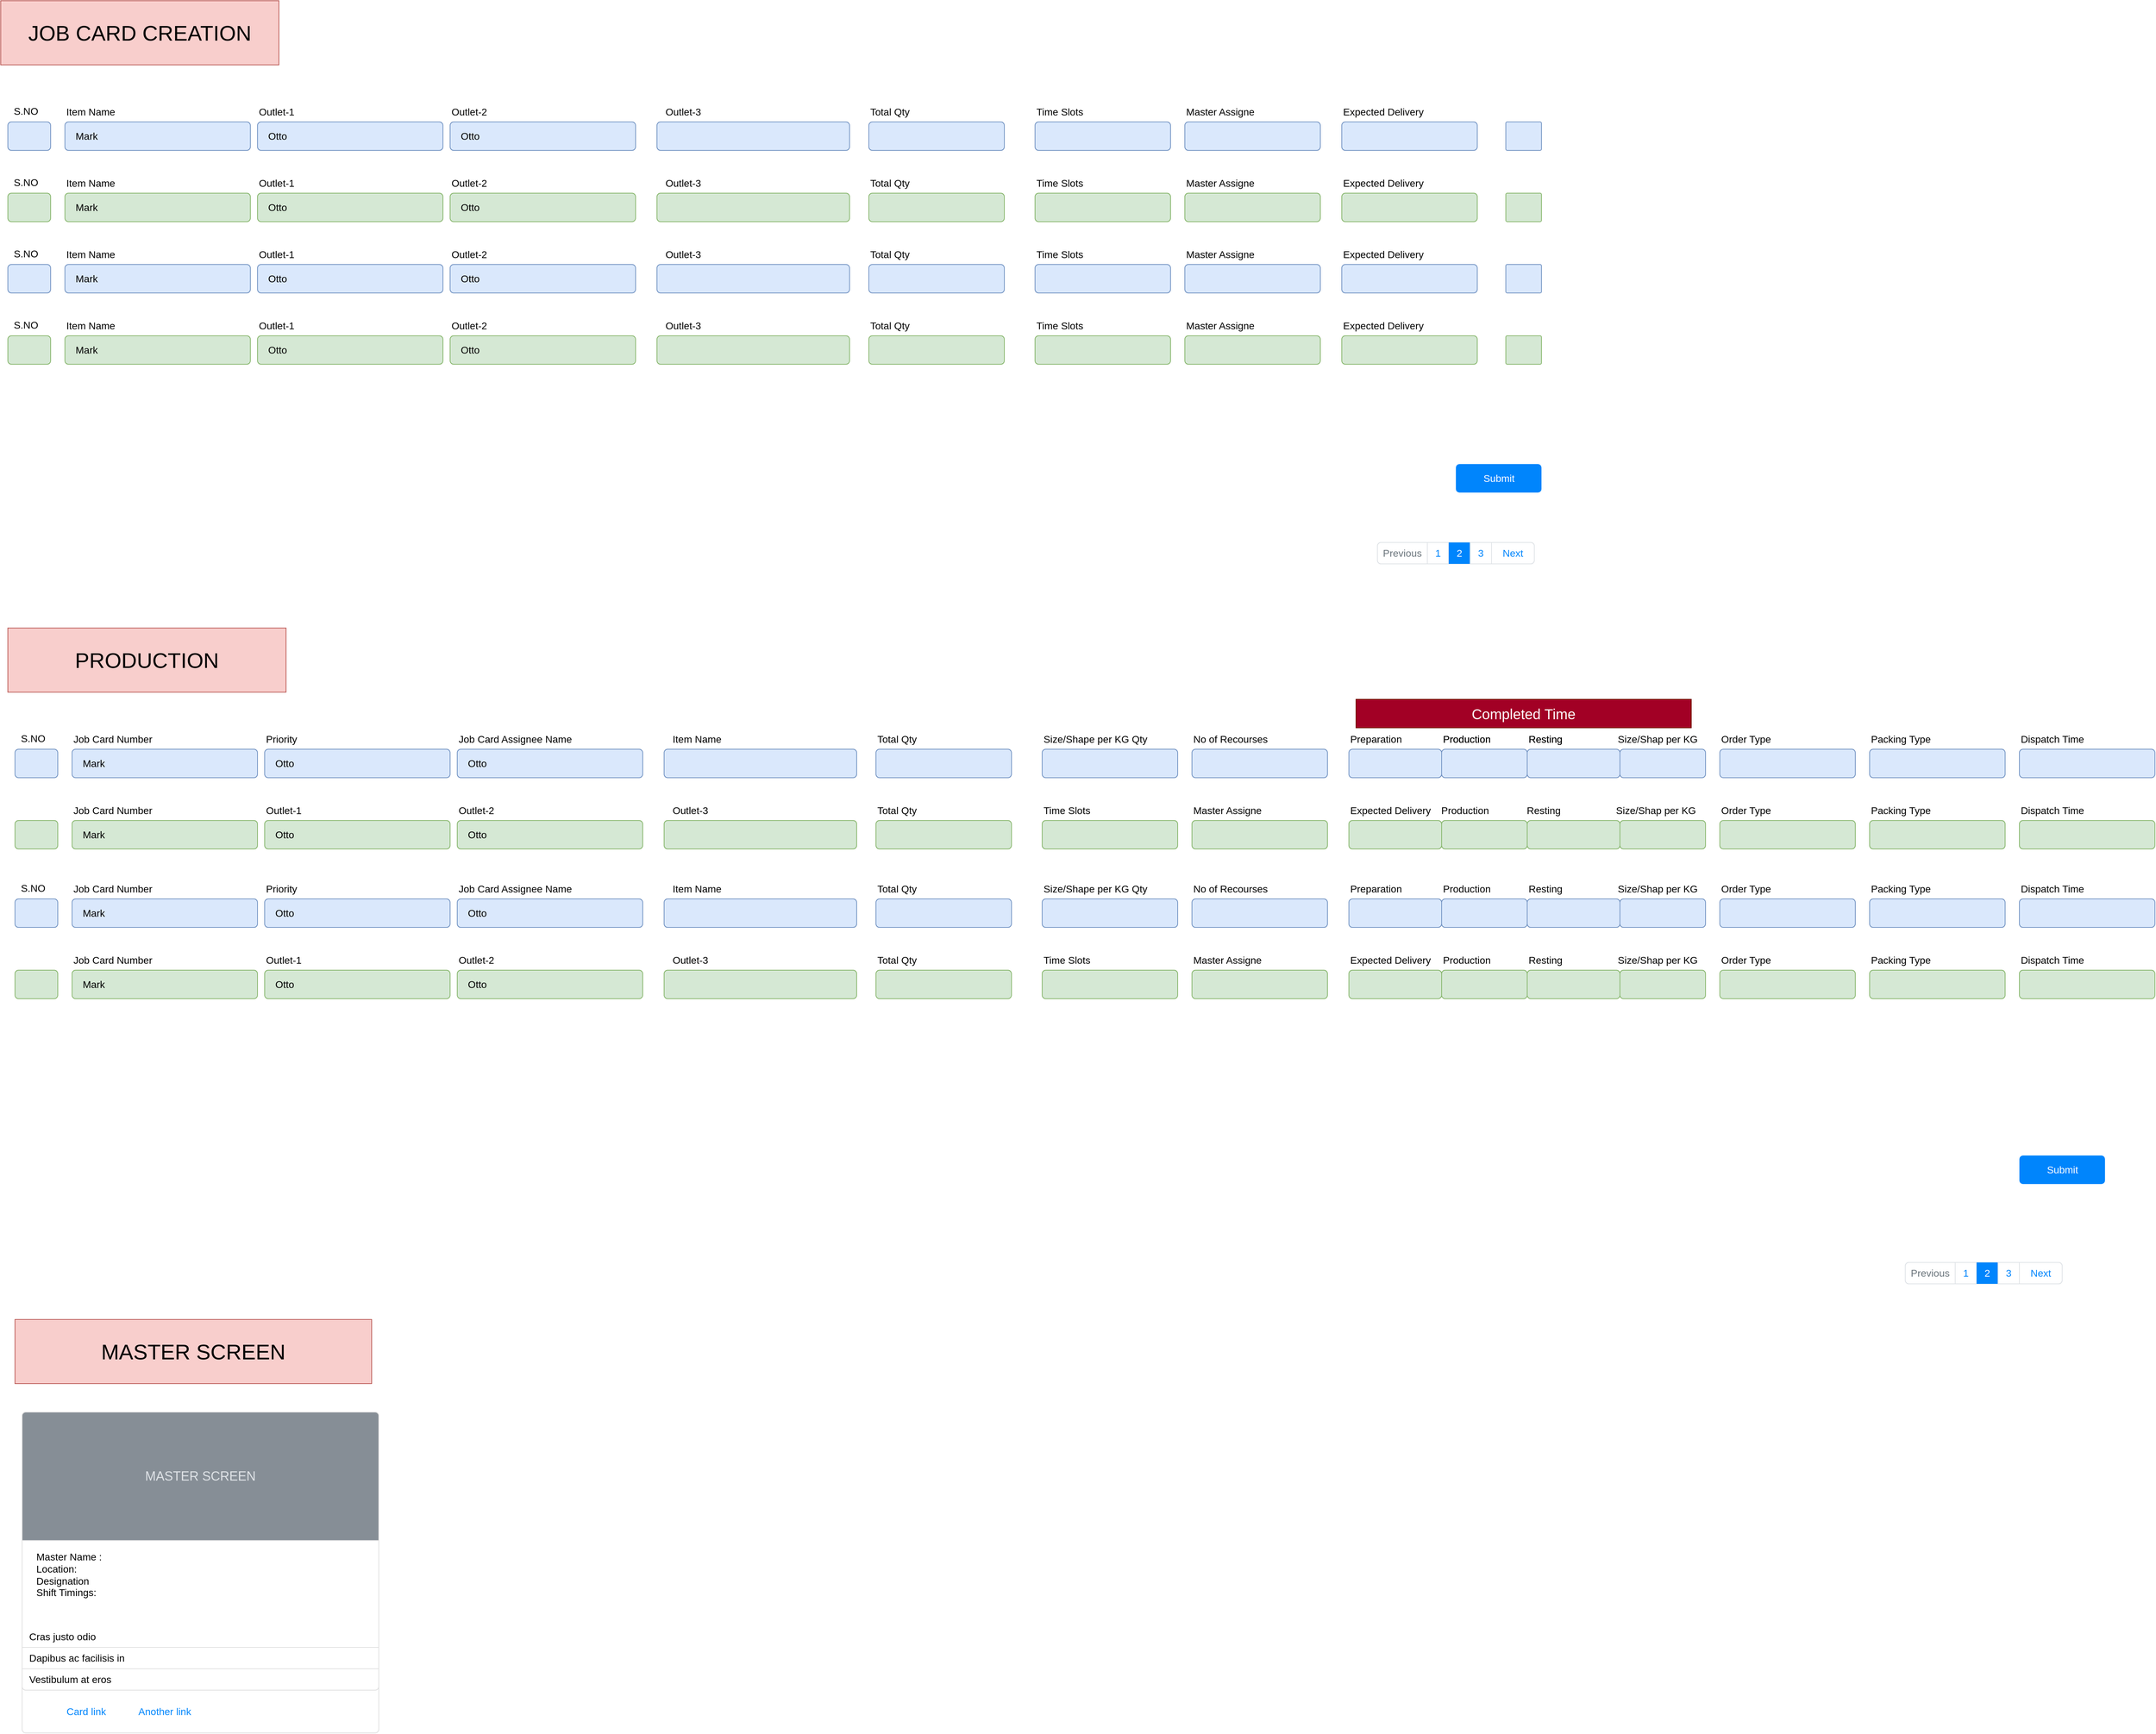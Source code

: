 <mxfile version="14.4.7" type="github">
  <diagram id="piDafpqhtRUU5qUU-vj8" name="Page-1">
    <mxGraphModel dx="3349" dy="393" grid="1" gridSize="10" guides="1" tooltips="1" connect="1" arrows="1" fold="1" page="1" pageScale="1" pageWidth="827" pageHeight="1169" math="0" shadow="0">
      <root>
        <mxCell id="0" />
        <mxCell id="1" parent="0" />
        <mxCell id="P5aVvRVsnpBdohHqlvsv-63" value="Item Name" style="fillColor=none;strokeColor=none;align=left;fontSize=14;" vertex="1" parent="1">
          <mxGeometry x="-2340" y="230" width="100" height="30" as="geometry" />
        </mxCell>
        <mxCell id="P5aVvRVsnpBdohHqlvsv-64" value="Mark" style="html=1;shadow=0;dashed=0;shape=mxgraph.bootstrap.rrect;rSize=5;fillColor=#dae8fc;strokeColor=#6c8ebf;align=left;spacing=15;fontSize=14;" vertex="1" parent="1">
          <mxGeometry x="-2340" y="260" width="260" height="40" as="geometry" />
        </mxCell>
        <mxCell id="P5aVvRVsnpBdohHqlvsv-65" value="Outlet-1" style="fillColor=none;strokeColor=none;align=left;fontSize=14;" vertex="1" parent="1">
          <mxGeometry x="-2070" y="230" width="100" height="30" as="geometry" />
        </mxCell>
        <mxCell id="P5aVvRVsnpBdohHqlvsv-66" value="Otto" style="html=1;shadow=0;dashed=0;shape=mxgraph.bootstrap.rrect;rSize=5;fillColor=#dae8fc;strokeColor=#6c8ebf;align=left;spacing=15;fontSize=14;" vertex="1" parent="1">
          <mxGeometry x="-2070" y="260" width="260" height="40" as="geometry" />
        </mxCell>
        <mxCell id="P5aVvRVsnpBdohHqlvsv-67" value="Outlet-2" style="fillColor=none;strokeColor=none;align=left;fontSize=14;" vertex="1" parent="1">
          <mxGeometry x="-1800" y="230" width="100" height="30" as="geometry" />
        </mxCell>
        <mxCell id="P5aVvRVsnpBdohHqlvsv-70" value="Outlet-3" style="fillColor=none;strokeColor=none;align=left;fontSize=14;" vertex="1" parent="1">
          <mxGeometry x="-1500" y="230" width="100" height="30" as="geometry" />
        </mxCell>
        <mxCell id="P5aVvRVsnpBdohHqlvsv-71" value="" style="html=1;shadow=0;dashed=0;shape=mxgraph.bootstrap.rrect;rSize=5;fillColor=#dae8fc;strokeColor=#6c8ebf;align=left;spacing=15;fontSize=14;" vertex="1" parent="1">
          <mxGeometry x="-1510" y="260" width="270" height="40" as="geometry" />
        </mxCell>
        <mxCell id="P5aVvRVsnpBdohHqlvsv-72" value="Total Qty" style="fillColor=none;strokeColor=none;align=left;fontSize=14;" vertex="1" parent="1">
          <mxGeometry x="-1213" y="230" width="100" height="30" as="geometry" />
        </mxCell>
        <mxCell id="P5aVvRVsnpBdohHqlvsv-76" value="Time Slots" style="fillColor=none;strokeColor=none;align=left;fontSize=14;" vertex="1" parent="1">
          <mxGeometry x="-980" y="230" width="190" height="30" as="geometry" />
        </mxCell>
        <mxCell id="P5aVvRVsnpBdohHqlvsv-77" value="" style="html=1;shadow=0;dashed=0;shape=mxgraph.bootstrap.rrect;rSize=5;fillColor=#dae8fc;strokeColor=#6c8ebf;align=left;spacing=15;fontSize=14;" vertex="1" parent="1">
          <mxGeometry x="-980" y="260" width="190" height="40" as="geometry" />
        </mxCell>
        <mxCell id="P5aVvRVsnpBdohHqlvsv-78" value="" style="html=1;shadow=0;dashed=0;shape=mxgraph.bootstrap.checkbox2;labelPosition=right;verticalLabelPosition=middle;align=left;verticalAlign=middle;fillColor=#dae8fc;strokeColor=#6c8ebf;checked=0;spacing=5;checkedFill=#0085FC;checkedStroke=#ffffff;fontSize=19;" vertex="1" parent="1">
          <mxGeometry x="-320" y="260" width="50" height="40" as="geometry" />
        </mxCell>
        <mxCell id="P5aVvRVsnpBdohHqlvsv-79" value="Submit" style="html=1;shadow=0;dashed=0;shape=mxgraph.bootstrap.rrect;rSize=5;fillColor=#0085FC;strokeColor=none;align=center;spacing=15;fontSize=14;fontColor=#ffffff;" vertex="1" parent="1">
          <mxGeometry x="-390" y="740" width="120" height="40" as="geometry" />
        </mxCell>
        <mxCell id="P5aVvRVsnpBdohHqlvsv-81" value="" style="html=1;shadow=0;dashed=0;shape=mxgraph.bootstrap.rrect;rSize=5;fillColor=#dae8fc;strokeColor=#6c8ebf;align=left;spacing=15;fontSize=14;" vertex="1" parent="1">
          <mxGeometry x="-2420" y="260" width="60" height="40" as="geometry" />
        </mxCell>
        <mxCell id="P5aVvRVsnpBdohHqlvsv-83" value="&lt;font color=&quot;#000000&quot; style=&quot;font-size: 14px;&quot;&gt;S.NO&lt;/font&gt;" style="text;html=1;align=center;verticalAlign=middle;resizable=0;points=[];autosize=1;fontSize=14;fontColor=#FFFFFF;" vertex="1" parent="1">
          <mxGeometry x="-2420" y="235" width="50" height="20" as="geometry" />
        </mxCell>
        <mxCell id="P5aVvRVsnpBdohHqlvsv-84" value="Otto" style="html=1;shadow=0;dashed=0;shape=mxgraph.bootstrap.rrect;rSize=5;fillColor=#dae8fc;strokeColor=#6c8ebf;align=left;spacing=15;fontSize=14;" vertex="1" parent="1">
          <mxGeometry x="-1800" y="260" width="260" height="40" as="geometry" />
        </mxCell>
        <mxCell id="P5aVvRVsnpBdohHqlvsv-85" value="" style="html=1;shadow=0;dashed=0;shape=mxgraph.bootstrap.rrect;rSize=5;fillColor=#dae8fc;strokeColor=#6c8ebf;align=left;spacing=15;fontSize=14;" vertex="1" parent="1">
          <mxGeometry x="-1213" y="260" width="190" height="40" as="geometry" />
        </mxCell>
        <mxCell id="P5aVvRVsnpBdohHqlvsv-86" value="Master Assigne" style="fillColor=none;strokeColor=none;align=left;fontSize=14;" vertex="1" parent="1">
          <mxGeometry x="-770" y="230" width="190" height="30" as="geometry" />
        </mxCell>
        <mxCell id="P5aVvRVsnpBdohHqlvsv-87" value="" style="html=1;shadow=0;dashed=0;shape=mxgraph.bootstrap.rrect;rSize=5;fillColor=#dae8fc;strokeColor=#6c8ebf;align=left;spacing=15;fontSize=14;" vertex="1" parent="1">
          <mxGeometry x="-770" y="260" width="190" height="40" as="geometry" />
        </mxCell>
        <mxCell id="P5aVvRVsnpBdohHqlvsv-88" value="Expected Delivery" style="fillColor=none;strokeColor=none;align=left;fontSize=14;" vertex="1" parent="1">
          <mxGeometry x="-550" y="230" width="190" height="30" as="geometry" />
        </mxCell>
        <mxCell id="P5aVvRVsnpBdohHqlvsv-89" value="" style="html=1;shadow=0;dashed=0;shape=mxgraph.bootstrap.rrect;rSize=5;fillColor=#dae8fc;strokeColor=#6c8ebf;align=left;spacing=15;fontSize=14;" vertex="1" parent="1">
          <mxGeometry x="-550" y="260" width="190" height="40" as="geometry" />
        </mxCell>
        <mxCell id="P5aVvRVsnpBdohHqlvsv-96" value="" style="html=1;shadow=0;dashed=0;shape=mxgraph.bootstrap.rrect;rSize=5;strokeColor=#DEE2E6;html=1;whiteSpace=wrap;fillColor=#ffffff;fontColor=#0085FC;fontSize=14;" vertex="1" parent="1">
          <mxGeometry x="-500" y="850" width="220" height="30" as="geometry" />
        </mxCell>
        <mxCell id="P5aVvRVsnpBdohHqlvsv-97" value="Previous" style="strokeColor=inherit;fillColor=inherit;gradientColor=inherit;html=1;shadow=0;dashed=0;shape=mxgraph.bootstrap.leftButton;rSize=5;perimeter=none;whiteSpace=wrap;resizeHeight=1;fontColor=#6C767D;fontSize=14;" vertex="1" parent="P5aVvRVsnpBdohHqlvsv-96">
          <mxGeometry width="70" height="30" relative="1" as="geometry" />
        </mxCell>
        <mxCell id="P5aVvRVsnpBdohHqlvsv-98" value="1" style="strokeColor=inherit;fillColor=inherit;gradientColor=inherit;fontColor=inherit;html=1;shadow=0;dashed=0;perimeter=none;whiteSpace=wrap;resizeHeight=1;fontSize=14;" vertex="1" parent="P5aVvRVsnpBdohHqlvsv-96">
          <mxGeometry width="30" height="30" relative="1" as="geometry">
            <mxPoint x="70" as="offset" />
          </mxGeometry>
        </mxCell>
        <mxCell id="P5aVvRVsnpBdohHqlvsv-99" value="2" style="html=1;shadow=0;dashed=0;perimeter=none;whiteSpace=wrap;resizeHeight=1;fillColor=#0085FC;strokeColor=none;fontColor=#ffffff;fontSize=14;" vertex="1" parent="P5aVvRVsnpBdohHqlvsv-96">
          <mxGeometry width="30" height="30" relative="1" as="geometry">
            <mxPoint x="100" as="offset" />
          </mxGeometry>
        </mxCell>
        <mxCell id="P5aVvRVsnpBdohHqlvsv-100" value="3" style="strokeColor=inherit;fillColor=inherit;gradientColor=inherit;fontColor=inherit;html=1;shadow=0;dashed=0;perimeter=none;whiteSpace=wrap;resizeHeight=1;fontSize=14;" vertex="1" parent="P5aVvRVsnpBdohHqlvsv-96">
          <mxGeometry width="30" height="30" relative="1" as="geometry">
            <mxPoint x="130" as="offset" />
          </mxGeometry>
        </mxCell>
        <mxCell id="P5aVvRVsnpBdohHqlvsv-101" value="Next" style="strokeColor=inherit;fillColor=inherit;gradientColor=inherit;fontColor=inherit;html=1;shadow=0;dashed=0;shape=mxgraph.bootstrap.rightButton;rSize=5;perimeter=none;whiteSpace=wrap;resizeHeight=1;fontSize=14;" vertex="1" parent="P5aVvRVsnpBdohHqlvsv-96">
          <mxGeometry x="1" width="60" height="30" relative="1" as="geometry">
            <mxPoint x="-60" as="offset" />
          </mxGeometry>
        </mxCell>
        <mxCell id="P5aVvRVsnpBdohHqlvsv-109" value="Item Name" style="fillColor=none;strokeColor=none;align=left;fontSize=14;" vertex="1" parent="1">
          <mxGeometry x="-2340" y="330" width="100" height="30" as="geometry" />
        </mxCell>
        <mxCell id="P5aVvRVsnpBdohHqlvsv-110" value="Mark" style="html=1;shadow=0;dashed=0;shape=mxgraph.bootstrap.rrect;rSize=5;fillColor=#d5e8d4;strokeColor=#82b366;align=left;spacing=15;fontSize=14;" vertex="1" parent="1">
          <mxGeometry x="-2340" y="360" width="260" height="40" as="geometry" />
        </mxCell>
        <mxCell id="P5aVvRVsnpBdohHqlvsv-111" value="Outlet-1" style="fillColor=none;strokeColor=none;align=left;fontSize=14;" vertex="1" parent="1">
          <mxGeometry x="-2070" y="330" width="100" height="30" as="geometry" />
        </mxCell>
        <mxCell id="P5aVvRVsnpBdohHqlvsv-112" value="Otto" style="html=1;shadow=0;dashed=0;shape=mxgraph.bootstrap.rrect;rSize=5;fillColor=#d5e8d4;strokeColor=#82b366;align=left;spacing=15;fontSize=14;" vertex="1" parent="1">
          <mxGeometry x="-2070" y="360" width="260" height="40" as="geometry" />
        </mxCell>
        <mxCell id="P5aVvRVsnpBdohHqlvsv-113" value="Outlet-2" style="fillColor=none;strokeColor=none;align=left;fontSize=14;" vertex="1" parent="1">
          <mxGeometry x="-1800" y="330" width="100" height="30" as="geometry" />
        </mxCell>
        <mxCell id="P5aVvRVsnpBdohHqlvsv-114" value="Outlet-3" style="fillColor=none;strokeColor=none;align=left;fontSize=14;" vertex="1" parent="1">
          <mxGeometry x="-1500" y="330" width="100" height="30" as="geometry" />
        </mxCell>
        <mxCell id="P5aVvRVsnpBdohHqlvsv-115" value="" style="html=1;shadow=0;dashed=0;shape=mxgraph.bootstrap.rrect;rSize=5;fillColor=#d5e8d4;strokeColor=#82b366;align=left;spacing=15;fontSize=14;" vertex="1" parent="1">
          <mxGeometry x="-1510" y="360" width="270" height="40" as="geometry" />
        </mxCell>
        <mxCell id="P5aVvRVsnpBdohHqlvsv-116" value="Total Qty" style="fillColor=none;strokeColor=none;align=left;fontSize=14;" vertex="1" parent="1">
          <mxGeometry x="-1213" y="330" width="100" height="30" as="geometry" />
        </mxCell>
        <mxCell id="P5aVvRVsnpBdohHqlvsv-117" value="Time Slots" style="fillColor=none;strokeColor=none;align=left;fontSize=14;" vertex="1" parent="1">
          <mxGeometry x="-980" y="330" width="190" height="30" as="geometry" />
        </mxCell>
        <mxCell id="P5aVvRVsnpBdohHqlvsv-118" value="" style="html=1;shadow=0;dashed=0;shape=mxgraph.bootstrap.rrect;rSize=5;fillColor=#d5e8d4;strokeColor=#82b366;align=left;spacing=15;fontSize=14;" vertex="1" parent="1">
          <mxGeometry x="-980" y="360" width="190" height="40" as="geometry" />
        </mxCell>
        <mxCell id="P5aVvRVsnpBdohHqlvsv-119" value="" style="html=1;shadow=0;dashed=0;shape=mxgraph.bootstrap.checkbox2;labelPosition=right;verticalLabelPosition=middle;align=left;verticalAlign=middle;fillColor=#d5e8d4;strokeColor=#82b366;checked=0;spacing=5;checkedFill=#0085FC;checkedStroke=#ffffff;fontSize=19;" vertex="1" parent="1">
          <mxGeometry x="-320" y="360" width="50" height="40" as="geometry" />
        </mxCell>
        <mxCell id="P5aVvRVsnpBdohHqlvsv-120" value="" style="html=1;shadow=0;dashed=0;shape=mxgraph.bootstrap.rrect;rSize=5;fillColor=#d5e8d4;strokeColor=#82b366;align=left;spacing=15;fontSize=14;" vertex="1" parent="1">
          <mxGeometry x="-2420" y="360" width="60" height="40" as="geometry" />
        </mxCell>
        <mxCell id="P5aVvRVsnpBdohHqlvsv-121" value="&lt;font color=&quot;#000000&quot; style=&quot;font-size: 14px;&quot;&gt;S.NO&lt;/font&gt;" style="text;html=1;align=center;verticalAlign=middle;resizable=0;points=[];autosize=1;fontSize=14;fontColor=#FFFFFF;" vertex="1" parent="1">
          <mxGeometry x="-2420" y="335" width="50" height="20" as="geometry" />
        </mxCell>
        <mxCell id="P5aVvRVsnpBdohHqlvsv-122" value="Otto" style="html=1;shadow=0;dashed=0;shape=mxgraph.bootstrap.rrect;rSize=5;fillColor=#d5e8d4;strokeColor=#82b366;align=left;spacing=15;fontSize=14;" vertex="1" parent="1">
          <mxGeometry x="-1800" y="360" width="260" height="40" as="geometry" />
        </mxCell>
        <mxCell id="P5aVvRVsnpBdohHqlvsv-123" value="" style="html=1;shadow=0;dashed=0;shape=mxgraph.bootstrap.rrect;rSize=5;fillColor=#d5e8d4;strokeColor=#82b366;align=left;spacing=15;fontSize=14;" vertex="1" parent="1">
          <mxGeometry x="-1213" y="360" width="190" height="40" as="geometry" />
        </mxCell>
        <mxCell id="P5aVvRVsnpBdohHqlvsv-124" value="Master Assigne" style="fillColor=none;strokeColor=none;align=left;fontSize=14;" vertex="1" parent="1">
          <mxGeometry x="-770" y="330" width="190" height="30" as="geometry" />
        </mxCell>
        <mxCell id="P5aVvRVsnpBdohHqlvsv-125" value="" style="html=1;shadow=0;dashed=0;shape=mxgraph.bootstrap.rrect;rSize=5;fillColor=#d5e8d4;strokeColor=#82b366;align=left;spacing=15;fontSize=14;" vertex="1" parent="1">
          <mxGeometry x="-770" y="360" width="190" height="40" as="geometry" />
        </mxCell>
        <mxCell id="P5aVvRVsnpBdohHqlvsv-126" value="Expected Delivery" style="fillColor=none;strokeColor=none;align=left;fontSize=14;" vertex="1" parent="1">
          <mxGeometry x="-550" y="330" width="190" height="30" as="geometry" />
        </mxCell>
        <mxCell id="P5aVvRVsnpBdohHqlvsv-127" value="" style="html=1;shadow=0;dashed=0;shape=mxgraph.bootstrap.rrect;rSize=5;fillColor=#d5e8d4;strokeColor=#82b366;align=left;spacing=15;fontSize=14;" vertex="1" parent="1">
          <mxGeometry x="-550" y="360" width="190" height="40" as="geometry" />
        </mxCell>
        <mxCell id="P5aVvRVsnpBdohHqlvsv-128" value="Item Name" style="fillColor=none;strokeColor=none;align=left;fontSize=14;" vertex="1" parent="1">
          <mxGeometry x="-2340" y="430" width="100" height="30" as="geometry" />
        </mxCell>
        <mxCell id="P5aVvRVsnpBdohHqlvsv-129" value="Mark" style="html=1;shadow=0;dashed=0;shape=mxgraph.bootstrap.rrect;rSize=5;fillColor=#dae8fc;strokeColor=#6c8ebf;align=left;spacing=15;fontSize=14;" vertex="1" parent="1">
          <mxGeometry x="-2340" y="460" width="260" height="40" as="geometry" />
        </mxCell>
        <mxCell id="P5aVvRVsnpBdohHqlvsv-130" value="Outlet-1" style="fillColor=none;strokeColor=none;align=left;fontSize=14;" vertex="1" parent="1">
          <mxGeometry x="-2070" y="430" width="100" height="30" as="geometry" />
        </mxCell>
        <mxCell id="P5aVvRVsnpBdohHqlvsv-131" value="Otto" style="html=1;shadow=0;dashed=0;shape=mxgraph.bootstrap.rrect;rSize=5;fillColor=#dae8fc;strokeColor=#6c8ebf;align=left;spacing=15;fontSize=14;" vertex="1" parent="1">
          <mxGeometry x="-2070" y="460" width="260" height="40" as="geometry" />
        </mxCell>
        <mxCell id="P5aVvRVsnpBdohHqlvsv-132" value="Outlet-2" style="fillColor=none;strokeColor=none;align=left;fontSize=14;" vertex="1" parent="1">
          <mxGeometry x="-1800" y="430" width="100" height="30" as="geometry" />
        </mxCell>
        <mxCell id="P5aVvRVsnpBdohHqlvsv-133" value="Outlet-3" style="fillColor=none;strokeColor=none;align=left;fontSize=14;" vertex="1" parent="1">
          <mxGeometry x="-1500" y="430" width="100" height="30" as="geometry" />
        </mxCell>
        <mxCell id="P5aVvRVsnpBdohHqlvsv-134" value="" style="html=1;shadow=0;dashed=0;shape=mxgraph.bootstrap.rrect;rSize=5;fillColor=#dae8fc;strokeColor=#6c8ebf;align=left;spacing=15;fontSize=14;" vertex="1" parent="1">
          <mxGeometry x="-1510" y="460" width="270" height="40" as="geometry" />
        </mxCell>
        <mxCell id="P5aVvRVsnpBdohHqlvsv-135" value="Total Qty" style="fillColor=none;strokeColor=none;align=left;fontSize=14;" vertex="1" parent="1">
          <mxGeometry x="-1213" y="430" width="100" height="30" as="geometry" />
        </mxCell>
        <mxCell id="P5aVvRVsnpBdohHqlvsv-136" value="Time Slots" style="fillColor=none;strokeColor=none;align=left;fontSize=14;" vertex="1" parent="1">
          <mxGeometry x="-980" y="430" width="190" height="30" as="geometry" />
        </mxCell>
        <mxCell id="P5aVvRVsnpBdohHqlvsv-137" value="" style="html=1;shadow=0;dashed=0;shape=mxgraph.bootstrap.rrect;rSize=5;fillColor=#dae8fc;strokeColor=#6c8ebf;align=left;spacing=15;fontSize=14;" vertex="1" parent="1">
          <mxGeometry x="-980" y="460" width="190" height="40" as="geometry" />
        </mxCell>
        <mxCell id="P5aVvRVsnpBdohHqlvsv-138" value="" style="html=1;shadow=0;dashed=0;shape=mxgraph.bootstrap.checkbox2;labelPosition=right;verticalLabelPosition=middle;align=left;verticalAlign=middle;fillColor=#dae8fc;strokeColor=#6c8ebf;checked=0;spacing=5;checkedFill=#0085FC;checkedStroke=#ffffff;fontSize=19;" vertex="1" parent="1">
          <mxGeometry x="-320" y="460" width="50" height="40" as="geometry" />
        </mxCell>
        <mxCell id="P5aVvRVsnpBdohHqlvsv-139" value="" style="html=1;shadow=0;dashed=0;shape=mxgraph.bootstrap.rrect;rSize=5;fillColor=#dae8fc;strokeColor=#6c8ebf;align=left;spacing=15;fontSize=14;" vertex="1" parent="1">
          <mxGeometry x="-2420" y="460" width="60" height="40" as="geometry" />
        </mxCell>
        <mxCell id="P5aVvRVsnpBdohHqlvsv-140" value="&lt;font color=&quot;#000000&quot; style=&quot;font-size: 14px;&quot;&gt;S.NO&lt;/font&gt;" style="text;html=1;align=center;verticalAlign=middle;resizable=0;points=[];autosize=1;fontSize=14;fontColor=#FFFFFF;" vertex="1" parent="1">
          <mxGeometry x="-2420" y="435" width="50" height="20" as="geometry" />
        </mxCell>
        <mxCell id="P5aVvRVsnpBdohHqlvsv-141" value="Otto" style="html=1;shadow=0;dashed=0;shape=mxgraph.bootstrap.rrect;rSize=5;fillColor=#dae8fc;strokeColor=#6c8ebf;align=left;spacing=15;fontSize=14;" vertex="1" parent="1">
          <mxGeometry x="-1800" y="460" width="260" height="40" as="geometry" />
        </mxCell>
        <mxCell id="P5aVvRVsnpBdohHqlvsv-142" value="" style="html=1;shadow=0;dashed=0;shape=mxgraph.bootstrap.rrect;rSize=5;fillColor=#dae8fc;strokeColor=#6c8ebf;align=left;spacing=15;fontSize=14;" vertex="1" parent="1">
          <mxGeometry x="-1213" y="460" width="190" height="40" as="geometry" />
        </mxCell>
        <mxCell id="P5aVvRVsnpBdohHqlvsv-143" value="Master Assigne" style="fillColor=none;strokeColor=none;align=left;fontSize=14;" vertex="1" parent="1">
          <mxGeometry x="-770" y="430" width="190" height="30" as="geometry" />
        </mxCell>
        <mxCell id="P5aVvRVsnpBdohHqlvsv-144" value="" style="html=1;shadow=0;dashed=0;shape=mxgraph.bootstrap.rrect;rSize=5;fillColor=#dae8fc;strokeColor=#6c8ebf;align=left;spacing=15;fontSize=14;" vertex="1" parent="1">
          <mxGeometry x="-770" y="460" width="190" height="40" as="geometry" />
        </mxCell>
        <mxCell id="P5aVvRVsnpBdohHqlvsv-145" value="Expected Delivery" style="fillColor=none;strokeColor=none;align=left;fontSize=14;" vertex="1" parent="1">
          <mxGeometry x="-550" y="430" width="190" height="30" as="geometry" />
        </mxCell>
        <mxCell id="P5aVvRVsnpBdohHqlvsv-146" value="" style="html=1;shadow=0;dashed=0;shape=mxgraph.bootstrap.rrect;rSize=5;fillColor=#dae8fc;strokeColor=#6c8ebf;align=left;spacing=15;fontSize=14;" vertex="1" parent="1">
          <mxGeometry x="-550" y="460" width="190" height="40" as="geometry" />
        </mxCell>
        <mxCell id="P5aVvRVsnpBdohHqlvsv-147" value="Item Name" style="fillColor=none;strokeColor=none;align=left;fontSize=14;" vertex="1" parent="1">
          <mxGeometry x="-2340" y="530" width="100" height="30" as="geometry" />
        </mxCell>
        <mxCell id="P5aVvRVsnpBdohHqlvsv-148" value="Mark" style="html=1;shadow=0;dashed=0;shape=mxgraph.bootstrap.rrect;rSize=5;fillColor=#d5e8d4;strokeColor=#82b366;align=left;spacing=15;fontSize=14;" vertex="1" parent="1">
          <mxGeometry x="-2340" y="560" width="260" height="40" as="geometry" />
        </mxCell>
        <mxCell id="P5aVvRVsnpBdohHqlvsv-149" value="Outlet-1" style="fillColor=none;strokeColor=none;align=left;fontSize=14;" vertex="1" parent="1">
          <mxGeometry x="-2070" y="530" width="100" height="30" as="geometry" />
        </mxCell>
        <mxCell id="P5aVvRVsnpBdohHqlvsv-150" value="Otto" style="html=1;shadow=0;dashed=0;shape=mxgraph.bootstrap.rrect;rSize=5;fillColor=#d5e8d4;strokeColor=#82b366;align=left;spacing=15;fontSize=14;" vertex="1" parent="1">
          <mxGeometry x="-2070" y="560" width="260" height="40" as="geometry" />
        </mxCell>
        <mxCell id="P5aVvRVsnpBdohHqlvsv-151" value="Outlet-2" style="fillColor=none;strokeColor=none;align=left;fontSize=14;" vertex="1" parent="1">
          <mxGeometry x="-1800" y="530" width="100" height="30" as="geometry" />
        </mxCell>
        <mxCell id="P5aVvRVsnpBdohHqlvsv-152" value="Outlet-3" style="fillColor=none;strokeColor=none;align=left;fontSize=14;" vertex="1" parent="1">
          <mxGeometry x="-1500" y="530" width="100" height="30" as="geometry" />
        </mxCell>
        <mxCell id="P5aVvRVsnpBdohHqlvsv-153" value="" style="html=1;shadow=0;dashed=0;shape=mxgraph.bootstrap.rrect;rSize=5;fillColor=#d5e8d4;strokeColor=#82b366;align=left;spacing=15;fontSize=14;" vertex="1" parent="1">
          <mxGeometry x="-1510" y="560" width="270" height="40" as="geometry" />
        </mxCell>
        <mxCell id="P5aVvRVsnpBdohHqlvsv-154" value="Total Qty" style="fillColor=none;strokeColor=none;align=left;fontSize=14;" vertex="1" parent="1">
          <mxGeometry x="-1213" y="530" width="100" height="30" as="geometry" />
        </mxCell>
        <mxCell id="P5aVvRVsnpBdohHqlvsv-155" value="Time Slots" style="fillColor=none;strokeColor=none;align=left;fontSize=14;" vertex="1" parent="1">
          <mxGeometry x="-980" y="530" width="190" height="30" as="geometry" />
        </mxCell>
        <mxCell id="P5aVvRVsnpBdohHqlvsv-156" value="" style="html=1;shadow=0;dashed=0;shape=mxgraph.bootstrap.rrect;rSize=5;fillColor=#d5e8d4;strokeColor=#82b366;align=left;spacing=15;fontSize=14;" vertex="1" parent="1">
          <mxGeometry x="-980" y="560" width="190" height="40" as="geometry" />
        </mxCell>
        <mxCell id="P5aVvRVsnpBdohHqlvsv-157" value="" style="html=1;shadow=0;dashed=0;shape=mxgraph.bootstrap.checkbox2;labelPosition=right;verticalLabelPosition=middle;align=left;verticalAlign=middle;fillColor=#d5e8d4;strokeColor=#82b366;checked=0;spacing=5;checkedFill=#0085FC;checkedStroke=#ffffff;fontSize=19;" vertex="1" parent="1">
          <mxGeometry x="-320" y="560" width="50" height="40" as="geometry" />
        </mxCell>
        <mxCell id="P5aVvRVsnpBdohHqlvsv-158" value="" style="html=1;shadow=0;dashed=0;shape=mxgraph.bootstrap.rrect;rSize=5;fillColor=#d5e8d4;strokeColor=#82b366;align=left;spacing=15;fontSize=14;" vertex="1" parent="1">
          <mxGeometry x="-2420" y="560" width="60" height="40" as="geometry" />
        </mxCell>
        <mxCell id="P5aVvRVsnpBdohHqlvsv-159" value="&lt;font color=&quot;#000000&quot; style=&quot;font-size: 14px;&quot;&gt;S.NO&lt;/font&gt;" style="text;html=1;align=center;verticalAlign=middle;resizable=0;points=[];autosize=1;fontSize=14;fontColor=#FFFFFF;" vertex="1" parent="1">
          <mxGeometry x="-2420" y="535" width="50" height="20" as="geometry" />
        </mxCell>
        <mxCell id="P5aVvRVsnpBdohHqlvsv-160" value="Otto" style="html=1;shadow=0;dashed=0;shape=mxgraph.bootstrap.rrect;rSize=5;fillColor=#d5e8d4;strokeColor=#82b366;align=left;spacing=15;fontSize=14;" vertex="1" parent="1">
          <mxGeometry x="-1800" y="560" width="260" height="40" as="geometry" />
        </mxCell>
        <mxCell id="P5aVvRVsnpBdohHqlvsv-161" value="" style="html=1;shadow=0;dashed=0;shape=mxgraph.bootstrap.rrect;rSize=5;fillColor=#d5e8d4;strokeColor=#82b366;align=left;spacing=15;fontSize=14;" vertex="1" parent="1">
          <mxGeometry x="-1213" y="560" width="190" height="40" as="geometry" />
        </mxCell>
        <mxCell id="P5aVvRVsnpBdohHqlvsv-162" value="Master Assigne" style="fillColor=none;strokeColor=none;align=left;fontSize=14;" vertex="1" parent="1">
          <mxGeometry x="-770" y="530" width="190" height="30" as="geometry" />
        </mxCell>
        <mxCell id="P5aVvRVsnpBdohHqlvsv-163" value="" style="html=1;shadow=0;dashed=0;shape=mxgraph.bootstrap.rrect;rSize=5;fillColor=#d5e8d4;strokeColor=#82b366;align=left;spacing=15;fontSize=14;" vertex="1" parent="1">
          <mxGeometry x="-770" y="560" width="190" height="40" as="geometry" />
        </mxCell>
        <mxCell id="P5aVvRVsnpBdohHqlvsv-164" value="Expected Delivery" style="fillColor=none;strokeColor=none;align=left;fontSize=14;" vertex="1" parent="1">
          <mxGeometry x="-550" y="530" width="190" height="30" as="geometry" />
        </mxCell>
        <mxCell id="P5aVvRVsnpBdohHqlvsv-165" value="" style="html=1;shadow=0;dashed=0;shape=mxgraph.bootstrap.rrect;rSize=5;fillColor=#d5e8d4;strokeColor=#82b366;align=left;spacing=15;fontSize=14;" vertex="1" parent="1">
          <mxGeometry x="-550" y="560" width="190" height="40" as="geometry" />
        </mxCell>
        <mxCell id="P5aVvRVsnpBdohHqlvsv-178" value="&lt;font style=&quot;font-size: 30px&quot;&gt;JOB CARD CREATION&lt;/font&gt;" style="text;html=1;strokeColor=#b85450;fillColor=#f8cecc;align=center;verticalAlign=middle;whiteSpace=wrap;rounded=0;fontSize=14;" vertex="1" parent="1">
          <mxGeometry x="-2430" y="90" width="390" height="90" as="geometry" />
        </mxCell>
        <mxCell id="P5aVvRVsnpBdohHqlvsv-180" value="Job Card Number" style="fillColor=none;strokeColor=none;align=left;fontSize=14;" vertex="1" parent="1">
          <mxGeometry x="-2330" y="1110" width="100" height="30" as="geometry" />
        </mxCell>
        <mxCell id="P5aVvRVsnpBdohHqlvsv-181" value="Mark" style="html=1;shadow=0;dashed=0;shape=mxgraph.bootstrap.rrect;rSize=5;fillColor=#dae8fc;strokeColor=#6c8ebf;align=left;spacing=15;fontSize=14;" vertex="1" parent="1">
          <mxGeometry x="-2330" y="1140" width="260" height="40" as="geometry" />
        </mxCell>
        <mxCell id="P5aVvRVsnpBdohHqlvsv-182" value="Priority" style="fillColor=none;strokeColor=none;align=left;fontSize=14;" vertex="1" parent="1">
          <mxGeometry x="-2060" y="1110" width="100" height="30" as="geometry" />
        </mxCell>
        <mxCell id="P5aVvRVsnpBdohHqlvsv-183" value="Otto" style="html=1;shadow=0;dashed=0;shape=mxgraph.bootstrap.rrect;rSize=5;fillColor=#dae8fc;strokeColor=#6c8ebf;align=left;spacing=15;fontSize=14;" vertex="1" parent="1">
          <mxGeometry x="-2060" y="1140" width="260" height="40" as="geometry" />
        </mxCell>
        <mxCell id="P5aVvRVsnpBdohHqlvsv-184" value="Job Card Assignee Name" style="fillColor=none;strokeColor=none;align=left;fontSize=14;" vertex="1" parent="1">
          <mxGeometry x="-1790" y="1110" width="100" height="30" as="geometry" />
        </mxCell>
        <mxCell id="P5aVvRVsnpBdohHqlvsv-185" value="Item Name" style="fillColor=none;strokeColor=none;align=left;fontSize=14;" vertex="1" parent="1">
          <mxGeometry x="-1490" y="1110" width="100" height="30" as="geometry" />
        </mxCell>
        <mxCell id="P5aVvRVsnpBdohHqlvsv-186" value="" style="html=1;shadow=0;dashed=0;shape=mxgraph.bootstrap.rrect;rSize=5;fillColor=#dae8fc;strokeColor=#6c8ebf;align=left;spacing=15;fontSize=14;" vertex="1" parent="1">
          <mxGeometry x="-1500" y="1140" width="270" height="40" as="geometry" />
        </mxCell>
        <mxCell id="P5aVvRVsnpBdohHqlvsv-187" value="Total Qty" style="fillColor=none;strokeColor=none;align=left;fontSize=14;" vertex="1" parent="1">
          <mxGeometry x="-1203" y="1110" width="100" height="30" as="geometry" />
        </mxCell>
        <mxCell id="P5aVvRVsnpBdohHqlvsv-188" value="Size/Shape per KG Qty" style="fillColor=none;strokeColor=none;align=left;fontSize=14;" vertex="1" parent="1">
          <mxGeometry x="-970" y="1110" width="190" height="30" as="geometry" />
        </mxCell>
        <mxCell id="P5aVvRVsnpBdohHqlvsv-189" value="" style="html=1;shadow=0;dashed=0;shape=mxgraph.bootstrap.rrect;rSize=5;fillColor=#dae8fc;strokeColor=#6c8ebf;align=left;spacing=15;fontSize=14;" vertex="1" parent="1">
          <mxGeometry x="-970" y="1140" width="190" height="40" as="geometry" />
        </mxCell>
        <mxCell id="P5aVvRVsnpBdohHqlvsv-191" value="Submit" style="html=1;shadow=0;dashed=0;shape=mxgraph.bootstrap.rrect;rSize=5;fillColor=#0085FC;strokeColor=none;align=center;spacing=15;fontSize=14;fontColor=#ffffff;" vertex="1" parent="1">
          <mxGeometry x="400" y="1710" width="120" height="40" as="geometry" />
        </mxCell>
        <mxCell id="P5aVvRVsnpBdohHqlvsv-192" value="" style="html=1;shadow=0;dashed=0;shape=mxgraph.bootstrap.rrect;rSize=5;fillColor=#dae8fc;strokeColor=#6c8ebf;align=left;spacing=15;fontSize=14;" vertex="1" parent="1">
          <mxGeometry x="-2410" y="1140" width="60" height="40" as="geometry" />
        </mxCell>
        <mxCell id="P5aVvRVsnpBdohHqlvsv-193" value="&lt;font color=&quot;#000000&quot; style=&quot;font-size: 14px;&quot;&gt;S.NO&lt;/font&gt;" style="text;html=1;align=center;verticalAlign=middle;resizable=0;points=[];autosize=1;fontSize=14;fontColor=#FFFFFF;" vertex="1" parent="1">
          <mxGeometry x="-2410" y="1115" width="50" height="20" as="geometry" />
        </mxCell>
        <mxCell id="P5aVvRVsnpBdohHqlvsv-194" value="Otto" style="html=1;shadow=0;dashed=0;shape=mxgraph.bootstrap.rrect;rSize=5;fillColor=#dae8fc;strokeColor=#6c8ebf;align=left;spacing=15;fontSize=14;" vertex="1" parent="1">
          <mxGeometry x="-1790" y="1140" width="260" height="40" as="geometry" />
        </mxCell>
        <mxCell id="P5aVvRVsnpBdohHqlvsv-195" value="" style="html=1;shadow=0;dashed=0;shape=mxgraph.bootstrap.rrect;rSize=5;fillColor=#dae8fc;strokeColor=#6c8ebf;align=left;spacing=15;fontSize=14;" vertex="1" parent="1">
          <mxGeometry x="-1203" y="1140" width="190" height="40" as="geometry" />
        </mxCell>
        <mxCell id="P5aVvRVsnpBdohHqlvsv-196" value="No of Recourses" style="fillColor=none;strokeColor=none;align=left;fontSize=14;" vertex="1" parent="1">
          <mxGeometry x="-760" y="1110" width="190" height="30" as="geometry" />
        </mxCell>
        <mxCell id="P5aVvRVsnpBdohHqlvsv-197" value="" style="html=1;shadow=0;dashed=0;shape=mxgraph.bootstrap.rrect;rSize=5;fillColor=#dae8fc;strokeColor=#6c8ebf;align=left;spacing=15;fontSize=14;" vertex="1" parent="1">
          <mxGeometry x="-760" y="1140" width="190" height="40" as="geometry" />
        </mxCell>
        <mxCell id="P5aVvRVsnpBdohHqlvsv-198" value="Preparation" style="fillColor=none;strokeColor=none;align=left;fontSize=14;" vertex="1" parent="1">
          <mxGeometry x="-540" y="1110" width="130" height="30" as="geometry" />
        </mxCell>
        <mxCell id="P5aVvRVsnpBdohHqlvsv-199" value="" style="html=1;shadow=0;dashed=0;shape=mxgraph.bootstrap.rrect;rSize=5;fillColor=#dae8fc;strokeColor=#6c8ebf;align=left;spacing=15;fontSize=14;" vertex="1" parent="1">
          <mxGeometry x="-540" y="1140" width="130" height="40" as="geometry" />
        </mxCell>
        <mxCell id="P5aVvRVsnpBdohHqlvsv-200" value="" style="html=1;shadow=0;dashed=0;shape=mxgraph.bootstrap.rrect;rSize=5;strokeColor=#DEE2E6;html=1;whiteSpace=wrap;fillColor=#ffffff;fontColor=#0085FC;fontSize=14;" vertex="1" parent="1">
          <mxGeometry x="240" y="1860" width="220" height="30" as="geometry" />
        </mxCell>
        <mxCell id="P5aVvRVsnpBdohHqlvsv-201" value="Previous" style="strokeColor=inherit;fillColor=inherit;gradientColor=inherit;html=1;shadow=0;dashed=0;shape=mxgraph.bootstrap.leftButton;rSize=5;perimeter=none;whiteSpace=wrap;resizeHeight=1;fontColor=#6C767D;fontSize=14;" vertex="1" parent="P5aVvRVsnpBdohHqlvsv-200">
          <mxGeometry width="70" height="30" relative="1" as="geometry" />
        </mxCell>
        <mxCell id="P5aVvRVsnpBdohHqlvsv-202" value="1" style="strokeColor=inherit;fillColor=inherit;gradientColor=inherit;fontColor=inherit;html=1;shadow=0;dashed=0;perimeter=none;whiteSpace=wrap;resizeHeight=1;fontSize=14;" vertex="1" parent="P5aVvRVsnpBdohHqlvsv-200">
          <mxGeometry width="30" height="30" relative="1" as="geometry">
            <mxPoint x="70" as="offset" />
          </mxGeometry>
        </mxCell>
        <mxCell id="P5aVvRVsnpBdohHqlvsv-203" value="2" style="html=1;shadow=0;dashed=0;perimeter=none;whiteSpace=wrap;resizeHeight=1;fillColor=#0085FC;strokeColor=none;fontColor=#ffffff;fontSize=14;" vertex="1" parent="P5aVvRVsnpBdohHqlvsv-200">
          <mxGeometry width="30" height="30" relative="1" as="geometry">
            <mxPoint x="100" as="offset" />
          </mxGeometry>
        </mxCell>
        <mxCell id="P5aVvRVsnpBdohHqlvsv-204" value="3" style="strokeColor=inherit;fillColor=inherit;gradientColor=inherit;fontColor=inherit;html=1;shadow=0;dashed=0;perimeter=none;whiteSpace=wrap;resizeHeight=1;fontSize=14;" vertex="1" parent="P5aVvRVsnpBdohHqlvsv-200">
          <mxGeometry width="30" height="30" relative="1" as="geometry">
            <mxPoint x="130" as="offset" />
          </mxGeometry>
        </mxCell>
        <mxCell id="P5aVvRVsnpBdohHqlvsv-205" value="Next" style="strokeColor=inherit;fillColor=inherit;gradientColor=inherit;fontColor=inherit;html=1;shadow=0;dashed=0;shape=mxgraph.bootstrap.rightButton;rSize=5;perimeter=none;whiteSpace=wrap;resizeHeight=1;fontSize=14;" vertex="1" parent="P5aVvRVsnpBdohHqlvsv-200">
          <mxGeometry x="1" width="60" height="30" relative="1" as="geometry">
            <mxPoint x="-60" as="offset" />
          </mxGeometry>
        </mxCell>
        <mxCell id="P5aVvRVsnpBdohHqlvsv-206" value="Job Card Number" style="fillColor=none;strokeColor=none;align=left;fontSize=14;" vertex="1" parent="1">
          <mxGeometry x="-2330" y="1210" width="100" height="30" as="geometry" />
        </mxCell>
        <mxCell id="P5aVvRVsnpBdohHqlvsv-208" value="Outlet-1" style="fillColor=none;strokeColor=none;align=left;fontSize=14;" vertex="1" parent="1">
          <mxGeometry x="-2060" y="1210" width="100" height="30" as="geometry" />
        </mxCell>
        <mxCell id="P5aVvRVsnpBdohHqlvsv-210" value="Outlet-2" style="fillColor=none;strokeColor=none;align=left;fontSize=14;" vertex="1" parent="1">
          <mxGeometry x="-1790" y="1210" width="100" height="30" as="geometry" />
        </mxCell>
        <mxCell id="P5aVvRVsnpBdohHqlvsv-211" value="Outlet-3" style="fillColor=none;strokeColor=none;align=left;fontSize=14;" vertex="1" parent="1">
          <mxGeometry x="-1490" y="1210" width="100" height="30" as="geometry" />
        </mxCell>
        <mxCell id="P5aVvRVsnpBdohHqlvsv-213" value="Total Qty" style="fillColor=none;strokeColor=none;align=left;fontSize=14;" vertex="1" parent="1">
          <mxGeometry x="-1203" y="1210" width="100" height="30" as="geometry" />
        </mxCell>
        <mxCell id="P5aVvRVsnpBdohHqlvsv-214" value="Time Slots" style="fillColor=none;strokeColor=none;align=left;fontSize=14;" vertex="1" parent="1">
          <mxGeometry x="-970" y="1210" width="190" height="30" as="geometry" />
        </mxCell>
        <mxCell id="P5aVvRVsnpBdohHqlvsv-221" value="Master Assigne" style="fillColor=none;strokeColor=none;align=left;fontSize=14;" vertex="1" parent="1">
          <mxGeometry x="-760" y="1210" width="190" height="30" as="geometry" />
        </mxCell>
        <mxCell id="P5aVvRVsnpBdohHqlvsv-223" value="Expected Delivery" style="fillColor=none;strokeColor=none;align=left;fontSize=14;" vertex="1" parent="1">
          <mxGeometry x="-540" y="1210" width="190" height="30" as="geometry" />
        </mxCell>
        <mxCell id="P5aVvRVsnpBdohHqlvsv-263" value="&lt;span style=&quot;font-size: 30px&quot;&gt;PRODUCTION&lt;/span&gt;" style="text;html=1;strokeColor=#b85450;fillColor=#f8cecc;align=center;verticalAlign=middle;whiteSpace=wrap;rounded=0;fontSize=14;" vertex="1" parent="1">
          <mxGeometry x="-2420" y="970" width="390" height="90" as="geometry" />
        </mxCell>
        <mxCell id="P5aVvRVsnpBdohHqlvsv-264" value="" style="html=1;shadow=0;dashed=0;shape=mxgraph.bootstrap.rrect;rSize=5;fillColor=#dae8fc;strokeColor=#6c8ebf;align=left;spacing=15;fontSize=14;" vertex="1" parent="1">
          <mxGeometry x="-410" y="1140" width="120" height="40" as="geometry" />
        </mxCell>
        <mxCell id="P5aVvRVsnpBdohHqlvsv-265" value="" style="html=1;shadow=0;dashed=0;shape=mxgraph.bootstrap.rrect;rSize=5;fillColor=#dae8fc;strokeColor=#6c8ebf;align=left;spacing=15;fontSize=14;" vertex="1" parent="1">
          <mxGeometry x="-290" y="1140" width="130" height="40" as="geometry" />
        </mxCell>
        <mxCell id="P5aVvRVsnpBdohHqlvsv-266" value="" style="html=1;shadow=0;dashed=0;shape=mxgraph.bootstrap.rrect;rSize=5;fillColor=#dae8fc;strokeColor=#6c8ebf;align=left;spacing=15;fontSize=14;" vertex="1" parent="1">
          <mxGeometry x="-160" y="1140" width="120" height="40" as="geometry" />
        </mxCell>
        <mxCell id="P5aVvRVsnpBdohHqlvsv-267" value="Production" style="fillColor=none;strokeColor=none;align=left;fontSize=14;" vertex="1" parent="1">
          <mxGeometry x="-410" y="1110" width="130" height="30" as="geometry" />
        </mxCell>
        <mxCell id="P5aVvRVsnpBdohHqlvsv-268" value="Resting" style="fillColor=none;strokeColor=none;align=left;fontSize=14;" vertex="1" parent="1">
          <mxGeometry x="-290" y="1110" width="130" height="30" as="geometry" />
        </mxCell>
        <mxCell id="P5aVvRVsnpBdohHqlvsv-269" value="Size/Shap per KG" style="fillColor=none;strokeColor=none;align=left;fontSize=14;" vertex="1" parent="1">
          <mxGeometry x="-165" y="1110" width="130" height="30" as="geometry" />
        </mxCell>
        <mxCell id="P5aVvRVsnpBdohHqlvsv-271" value="&lt;span&gt;Completed Time&lt;/span&gt;" style="text;html=1;strokeColor=#6F0000;fillColor=#a20025;align=center;verticalAlign=middle;whiteSpace=wrap;rounded=0;fontSize=20;fontColor=#ffffff;" vertex="1" parent="1">
          <mxGeometry x="-530" y="1070" width="470" height="40" as="geometry" />
        </mxCell>
        <mxCell id="P5aVvRVsnpBdohHqlvsv-272" value="Order Type" style="fillColor=none;strokeColor=none;align=left;fontSize=14;" vertex="1" parent="1">
          <mxGeometry x="-20" y="1110" width="190" height="30" as="geometry" />
        </mxCell>
        <mxCell id="P5aVvRVsnpBdohHqlvsv-273" value="" style="html=1;shadow=0;dashed=0;shape=mxgraph.bootstrap.rrect;rSize=5;fillColor=#dae8fc;strokeColor=#6c8ebf;align=left;spacing=15;fontSize=14;" vertex="1" parent="1">
          <mxGeometry x="-20" y="1140" width="190" height="40" as="geometry" />
        </mxCell>
        <mxCell id="P5aVvRVsnpBdohHqlvsv-274" value="Packing Type" style="fillColor=none;strokeColor=none;align=left;fontSize=14;" vertex="1" parent="1">
          <mxGeometry x="190" y="1110" width="190" height="30" as="geometry" />
        </mxCell>
        <mxCell id="P5aVvRVsnpBdohHqlvsv-275" value="" style="html=1;shadow=0;dashed=0;shape=mxgraph.bootstrap.rrect;rSize=5;fillColor=#dae8fc;strokeColor=#6c8ebf;align=left;spacing=15;fontSize=14;" vertex="1" parent="1">
          <mxGeometry x="190" y="1140" width="190" height="40" as="geometry" />
        </mxCell>
        <mxCell id="P5aVvRVsnpBdohHqlvsv-276" value="Dispatch Time" style="fillColor=none;strokeColor=none;align=left;fontSize=14;" vertex="1" parent="1">
          <mxGeometry x="400" y="1110" width="190" height="30" as="geometry" />
        </mxCell>
        <mxCell id="P5aVvRVsnpBdohHqlvsv-277" value="" style="html=1;shadow=0;dashed=0;shape=mxgraph.bootstrap.rrect;rSize=5;fillColor=#dae8fc;strokeColor=#6c8ebf;align=left;spacing=15;fontSize=14;" vertex="1" parent="1">
          <mxGeometry x="400" y="1140" width="190" height="40" as="geometry" />
        </mxCell>
        <mxCell id="P5aVvRVsnpBdohHqlvsv-278" value="Mark" style="html=1;shadow=0;dashed=0;shape=mxgraph.bootstrap.rrect;rSize=5;fillColor=#d5e8d4;strokeColor=#82b366;align=left;spacing=15;fontSize=14;" vertex="1" parent="1">
          <mxGeometry x="-2330" y="1240" width="260" height="40" as="geometry" />
        </mxCell>
        <mxCell id="P5aVvRVsnpBdohHqlvsv-279" value="Otto" style="html=1;shadow=0;dashed=0;shape=mxgraph.bootstrap.rrect;rSize=5;fillColor=#d5e8d4;strokeColor=#82b366;align=left;spacing=15;fontSize=14;" vertex="1" parent="1">
          <mxGeometry x="-2060" y="1240" width="260" height="40" as="geometry" />
        </mxCell>
        <mxCell id="P5aVvRVsnpBdohHqlvsv-280" value="" style="html=1;shadow=0;dashed=0;shape=mxgraph.bootstrap.rrect;rSize=5;fillColor=#d5e8d4;strokeColor=#82b366;align=left;spacing=15;fontSize=14;" vertex="1" parent="1">
          <mxGeometry x="-1500" y="1240" width="270" height="40" as="geometry" />
        </mxCell>
        <mxCell id="P5aVvRVsnpBdohHqlvsv-281" value="" style="html=1;shadow=0;dashed=0;shape=mxgraph.bootstrap.rrect;rSize=5;fillColor=#d5e8d4;strokeColor=#82b366;align=left;spacing=15;fontSize=14;" vertex="1" parent="1">
          <mxGeometry x="-970" y="1240" width="190" height="40" as="geometry" />
        </mxCell>
        <mxCell id="P5aVvRVsnpBdohHqlvsv-282" value="" style="html=1;shadow=0;dashed=0;shape=mxgraph.bootstrap.rrect;rSize=5;fillColor=#d5e8d4;strokeColor=#82b366;align=left;spacing=15;fontSize=14;" vertex="1" parent="1">
          <mxGeometry x="-2410" y="1240" width="60" height="40" as="geometry" />
        </mxCell>
        <mxCell id="P5aVvRVsnpBdohHqlvsv-283" value="Otto" style="html=1;shadow=0;dashed=0;shape=mxgraph.bootstrap.rrect;rSize=5;fillColor=#d5e8d4;strokeColor=#82b366;align=left;spacing=15;fontSize=14;" vertex="1" parent="1">
          <mxGeometry x="-1790" y="1240" width="260" height="40" as="geometry" />
        </mxCell>
        <mxCell id="P5aVvRVsnpBdohHqlvsv-284" value="" style="html=1;shadow=0;dashed=0;shape=mxgraph.bootstrap.rrect;rSize=5;fillColor=#d5e8d4;strokeColor=#82b366;align=left;spacing=15;fontSize=14;" vertex="1" parent="1">
          <mxGeometry x="-1203" y="1240" width="190" height="40" as="geometry" />
        </mxCell>
        <mxCell id="P5aVvRVsnpBdohHqlvsv-285" value="" style="html=1;shadow=0;dashed=0;shape=mxgraph.bootstrap.rrect;rSize=5;fillColor=#d5e8d4;strokeColor=#82b366;align=left;spacing=15;fontSize=14;" vertex="1" parent="1">
          <mxGeometry x="-760" y="1240" width="190" height="40" as="geometry" />
        </mxCell>
        <mxCell id="P5aVvRVsnpBdohHqlvsv-286" value="" style="html=1;shadow=0;dashed=0;shape=mxgraph.bootstrap.rrect;rSize=5;fillColor=#d5e8d4;strokeColor=#82b366;align=left;spacing=15;fontSize=14;" vertex="1" parent="1">
          <mxGeometry x="-540" y="1240" width="130" height="40" as="geometry" />
        </mxCell>
        <mxCell id="P5aVvRVsnpBdohHqlvsv-287" value="" style="html=1;shadow=0;dashed=0;shape=mxgraph.bootstrap.rrect;rSize=5;fillColor=#d5e8d4;strokeColor=#82b366;align=left;spacing=15;fontSize=14;" vertex="1" parent="1">
          <mxGeometry x="-410" y="1240" width="120" height="40" as="geometry" />
        </mxCell>
        <mxCell id="P5aVvRVsnpBdohHqlvsv-288" value="" style="html=1;shadow=0;dashed=0;shape=mxgraph.bootstrap.rrect;rSize=5;fillColor=#d5e8d4;strokeColor=#82b366;align=left;spacing=15;fontSize=14;" vertex="1" parent="1">
          <mxGeometry x="-290" y="1240" width="130" height="40" as="geometry" />
        </mxCell>
        <mxCell id="P5aVvRVsnpBdohHqlvsv-289" value="" style="html=1;shadow=0;dashed=0;shape=mxgraph.bootstrap.rrect;rSize=5;fillColor=#d5e8d4;strokeColor=#82b366;align=left;spacing=15;fontSize=14;" vertex="1" parent="1">
          <mxGeometry x="-160" y="1240" width="120" height="40" as="geometry" />
        </mxCell>
        <mxCell id="P5aVvRVsnpBdohHqlvsv-290" value="" style="html=1;shadow=0;dashed=0;shape=mxgraph.bootstrap.rrect;rSize=5;fillColor=#d5e8d4;strokeColor=#82b366;align=left;spacing=15;fontSize=14;" vertex="1" parent="1">
          <mxGeometry x="-20" y="1240" width="190" height="40" as="geometry" />
        </mxCell>
        <mxCell id="P5aVvRVsnpBdohHqlvsv-291" value="" style="html=1;shadow=0;dashed=0;shape=mxgraph.bootstrap.rrect;rSize=5;fillColor=#d5e8d4;strokeColor=#82b366;align=left;spacing=15;fontSize=14;" vertex="1" parent="1">
          <mxGeometry x="190" y="1240" width="190" height="40" as="geometry" />
        </mxCell>
        <mxCell id="P5aVvRVsnpBdohHqlvsv-292" value="" style="html=1;shadow=0;dashed=0;shape=mxgraph.bootstrap.rrect;rSize=5;fillColor=#d5e8d4;strokeColor=#82b366;align=left;spacing=15;fontSize=14;" vertex="1" parent="1">
          <mxGeometry x="400" y="1240" width="190" height="40" as="geometry" />
        </mxCell>
        <mxCell id="P5aVvRVsnpBdohHqlvsv-293" value="Job Card Number" style="fillColor=none;strokeColor=none;align=left;fontSize=14;" vertex="1" parent="1">
          <mxGeometry x="-2330" y="1320" width="100" height="30" as="geometry" />
        </mxCell>
        <mxCell id="P5aVvRVsnpBdohHqlvsv-294" value="Mark" style="html=1;shadow=0;dashed=0;shape=mxgraph.bootstrap.rrect;rSize=5;fillColor=#dae8fc;strokeColor=#6c8ebf;align=left;spacing=15;fontSize=14;" vertex="1" parent="1">
          <mxGeometry x="-2330" y="1350" width="260" height="40" as="geometry" />
        </mxCell>
        <mxCell id="P5aVvRVsnpBdohHqlvsv-295" value="Priority" style="fillColor=none;strokeColor=none;align=left;fontSize=14;" vertex="1" parent="1">
          <mxGeometry x="-2060" y="1320" width="100" height="30" as="geometry" />
        </mxCell>
        <mxCell id="P5aVvRVsnpBdohHqlvsv-296" value="Otto" style="html=1;shadow=0;dashed=0;shape=mxgraph.bootstrap.rrect;rSize=5;fillColor=#dae8fc;strokeColor=#6c8ebf;align=left;spacing=15;fontSize=14;" vertex="1" parent="1">
          <mxGeometry x="-2060" y="1350" width="260" height="40" as="geometry" />
        </mxCell>
        <mxCell id="P5aVvRVsnpBdohHqlvsv-297" value="Job Card Assignee Name" style="fillColor=none;strokeColor=none;align=left;fontSize=14;" vertex="1" parent="1">
          <mxGeometry x="-1790" y="1320" width="100" height="30" as="geometry" />
        </mxCell>
        <mxCell id="P5aVvRVsnpBdohHqlvsv-298" value="Item Name" style="fillColor=none;strokeColor=none;align=left;fontSize=14;" vertex="1" parent="1">
          <mxGeometry x="-1490" y="1320" width="100" height="30" as="geometry" />
        </mxCell>
        <mxCell id="P5aVvRVsnpBdohHqlvsv-299" value="" style="html=1;shadow=0;dashed=0;shape=mxgraph.bootstrap.rrect;rSize=5;fillColor=#dae8fc;strokeColor=#6c8ebf;align=left;spacing=15;fontSize=14;" vertex="1" parent="1">
          <mxGeometry x="-1500" y="1350" width="270" height="40" as="geometry" />
        </mxCell>
        <mxCell id="P5aVvRVsnpBdohHqlvsv-300" value="Total Qty" style="fillColor=none;strokeColor=none;align=left;fontSize=14;" vertex="1" parent="1">
          <mxGeometry x="-1203" y="1320" width="100" height="30" as="geometry" />
        </mxCell>
        <mxCell id="P5aVvRVsnpBdohHqlvsv-301" value="Size/Shape per KG Qty" style="fillColor=none;strokeColor=none;align=left;fontSize=14;" vertex="1" parent="1">
          <mxGeometry x="-970" y="1320" width="190" height="30" as="geometry" />
        </mxCell>
        <mxCell id="P5aVvRVsnpBdohHqlvsv-302" value="" style="html=1;shadow=0;dashed=0;shape=mxgraph.bootstrap.rrect;rSize=5;fillColor=#dae8fc;strokeColor=#6c8ebf;align=left;spacing=15;fontSize=14;" vertex="1" parent="1">
          <mxGeometry x="-970" y="1350" width="190" height="40" as="geometry" />
        </mxCell>
        <mxCell id="P5aVvRVsnpBdohHqlvsv-303" value="" style="html=1;shadow=0;dashed=0;shape=mxgraph.bootstrap.rrect;rSize=5;fillColor=#dae8fc;strokeColor=#6c8ebf;align=left;spacing=15;fontSize=14;" vertex="1" parent="1">
          <mxGeometry x="-2410" y="1350" width="60" height="40" as="geometry" />
        </mxCell>
        <mxCell id="P5aVvRVsnpBdohHqlvsv-304" value="&lt;font color=&quot;#000000&quot; style=&quot;font-size: 14px;&quot;&gt;S.NO&lt;/font&gt;" style="text;html=1;align=center;verticalAlign=middle;resizable=0;points=[];autosize=1;fontSize=14;fontColor=#FFFFFF;" vertex="1" parent="1">
          <mxGeometry x="-2410" y="1325" width="50" height="20" as="geometry" />
        </mxCell>
        <mxCell id="P5aVvRVsnpBdohHqlvsv-305" value="Otto" style="html=1;shadow=0;dashed=0;shape=mxgraph.bootstrap.rrect;rSize=5;fillColor=#dae8fc;strokeColor=#6c8ebf;align=left;spacing=15;fontSize=14;" vertex="1" parent="1">
          <mxGeometry x="-1790" y="1350" width="260" height="40" as="geometry" />
        </mxCell>
        <mxCell id="P5aVvRVsnpBdohHqlvsv-306" value="" style="html=1;shadow=0;dashed=0;shape=mxgraph.bootstrap.rrect;rSize=5;fillColor=#dae8fc;strokeColor=#6c8ebf;align=left;spacing=15;fontSize=14;" vertex="1" parent="1">
          <mxGeometry x="-1203" y="1350" width="190" height="40" as="geometry" />
        </mxCell>
        <mxCell id="P5aVvRVsnpBdohHqlvsv-307" value="No of Recourses" style="fillColor=none;strokeColor=none;align=left;fontSize=14;" vertex="1" parent="1">
          <mxGeometry x="-760" y="1320" width="190" height="30" as="geometry" />
        </mxCell>
        <mxCell id="P5aVvRVsnpBdohHqlvsv-308" value="" style="html=1;shadow=0;dashed=0;shape=mxgraph.bootstrap.rrect;rSize=5;fillColor=#dae8fc;strokeColor=#6c8ebf;align=left;spacing=15;fontSize=14;" vertex="1" parent="1">
          <mxGeometry x="-760" y="1350" width="190" height="40" as="geometry" />
        </mxCell>
        <mxCell id="P5aVvRVsnpBdohHqlvsv-309" value="Preparation" style="fillColor=none;strokeColor=none;align=left;fontSize=14;" vertex="1" parent="1">
          <mxGeometry x="-540" y="1320" width="130" height="30" as="geometry" />
        </mxCell>
        <mxCell id="P5aVvRVsnpBdohHqlvsv-310" value="" style="html=1;shadow=0;dashed=0;shape=mxgraph.bootstrap.rrect;rSize=5;fillColor=#dae8fc;strokeColor=#6c8ebf;align=left;spacing=15;fontSize=14;" vertex="1" parent="1">
          <mxGeometry x="-540" y="1350" width="130" height="40" as="geometry" />
        </mxCell>
        <mxCell id="P5aVvRVsnpBdohHqlvsv-311" value="Job Card Number" style="fillColor=none;strokeColor=none;align=left;fontSize=14;" vertex="1" parent="1">
          <mxGeometry x="-2330" y="1420" width="100" height="30" as="geometry" />
        </mxCell>
        <mxCell id="P5aVvRVsnpBdohHqlvsv-312" value="Outlet-1" style="fillColor=none;strokeColor=none;align=left;fontSize=14;" vertex="1" parent="1">
          <mxGeometry x="-2060" y="1420" width="100" height="30" as="geometry" />
        </mxCell>
        <mxCell id="P5aVvRVsnpBdohHqlvsv-313" value="Outlet-2" style="fillColor=none;strokeColor=none;align=left;fontSize=14;" vertex="1" parent="1">
          <mxGeometry x="-1790" y="1420" width="100" height="30" as="geometry" />
        </mxCell>
        <mxCell id="P5aVvRVsnpBdohHqlvsv-314" value="Outlet-3" style="fillColor=none;strokeColor=none;align=left;fontSize=14;" vertex="1" parent="1">
          <mxGeometry x="-1490" y="1420" width="100" height="30" as="geometry" />
        </mxCell>
        <mxCell id="P5aVvRVsnpBdohHqlvsv-315" value="Total Qty" style="fillColor=none;strokeColor=none;align=left;fontSize=14;" vertex="1" parent="1">
          <mxGeometry x="-1203" y="1420" width="100" height="30" as="geometry" />
        </mxCell>
        <mxCell id="P5aVvRVsnpBdohHqlvsv-316" value="Time Slots" style="fillColor=none;strokeColor=none;align=left;fontSize=14;" vertex="1" parent="1">
          <mxGeometry x="-970" y="1420" width="190" height="30" as="geometry" />
        </mxCell>
        <mxCell id="P5aVvRVsnpBdohHqlvsv-317" value="Master Assigne" style="fillColor=none;strokeColor=none;align=left;fontSize=14;" vertex="1" parent="1">
          <mxGeometry x="-760" y="1420" width="190" height="30" as="geometry" />
        </mxCell>
        <mxCell id="P5aVvRVsnpBdohHqlvsv-318" value="Expected Delivery" style="fillColor=none;strokeColor=none;align=left;fontSize=14;" vertex="1" parent="1">
          <mxGeometry x="-540" y="1420" width="190" height="30" as="geometry" />
        </mxCell>
        <mxCell id="P5aVvRVsnpBdohHqlvsv-319" value="" style="html=1;shadow=0;dashed=0;shape=mxgraph.bootstrap.rrect;rSize=5;fillColor=#dae8fc;strokeColor=#6c8ebf;align=left;spacing=15;fontSize=14;" vertex="1" parent="1">
          <mxGeometry x="-410" y="1350" width="120" height="40" as="geometry" />
        </mxCell>
        <mxCell id="P5aVvRVsnpBdohHqlvsv-320" value="" style="html=1;shadow=0;dashed=0;shape=mxgraph.bootstrap.rrect;rSize=5;fillColor=#dae8fc;strokeColor=#6c8ebf;align=left;spacing=15;fontSize=14;" vertex="1" parent="1">
          <mxGeometry x="-290" y="1350" width="130" height="40" as="geometry" />
        </mxCell>
        <mxCell id="P5aVvRVsnpBdohHqlvsv-321" value="" style="html=1;shadow=0;dashed=0;shape=mxgraph.bootstrap.rrect;rSize=5;fillColor=#dae8fc;strokeColor=#6c8ebf;align=left;spacing=15;fontSize=14;" vertex="1" parent="1">
          <mxGeometry x="-160" y="1350" width="120" height="40" as="geometry" />
        </mxCell>
        <mxCell id="P5aVvRVsnpBdohHqlvsv-322" value="Production" style="fillColor=none;strokeColor=none;align=left;fontSize=14;" vertex="1" parent="1">
          <mxGeometry x="-410" y="1320" width="130" height="30" as="geometry" />
        </mxCell>
        <mxCell id="P5aVvRVsnpBdohHqlvsv-323" value="Resting" style="fillColor=none;strokeColor=none;align=left;fontSize=14;" vertex="1" parent="1">
          <mxGeometry x="-290" y="1320" width="130" height="30" as="geometry" />
        </mxCell>
        <mxCell id="P5aVvRVsnpBdohHqlvsv-324" value="Size/Shap per KG" style="fillColor=none;strokeColor=none;align=left;fontSize=14;" vertex="1" parent="1">
          <mxGeometry x="-165" y="1320" width="130" height="30" as="geometry" />
        </mxCell>
        <mxCell id="P5aVvRVsnpBdohHqlvsv-325" value="Order Type" style="fillColor=none;strokeColor=none;align=left;fontSize=14;" vertex="1" parent="1">
          <mxGeometry x="-20" y="1320" width="190" height="30" as="geometry" />
        </mxCell>
        <mxCell id="P5aVvRVsnpBdohHqlvsv-326" value="" style="html=1;shadow=0;dashed=0;shape=mxgraph.bootstrap.rrect;rSize=5;fillColor=#dae8fc;strokeColor=#6c8ebf;align=left;spacing=15;fontSize=14;" vertex="1" parent="1">
          <mxGeometry x="-20" y="1350" width="190" height="40" as="geometry" />
        </mxCell>
        <mxCell id="P5aVvRVsnpBdohHqlvsv-327" value="Packing Type" style="fillColor=none;strokeColor=none;align=left;fontSize=14;" vertex="1" parent="1">
          <mxGeometry x="190" y="1320" width="190" height="30" as="geometry" />
        </mxCell>
        <mxCell id="P5aVvRVsnpBdohHqlvsv-328" value="" style="html=1;shadow=0;dashed=0;shape=mxgraph.bootstrap.rrect;rSize=5;fillColor=#dae8fc;strokeColor=#6c8ebf;align=left;spacing=15;fontSize=14;" vertex="1" parent="1">
          <mxGeometry x="190" y="1350" width="190" height="40" as="geometry" />
        </mxCell>
        <mxCell id="P5aVvRVsnpBdohHqlvsv-329" value="Dispatch Time" style="fillColor=none;strokeColor=none;align=left;fontSize=14;" vertex="1" parent="1">
          <mxGeometry x="400" y="1320" width="190" height="30" as="geometry" />
        </mxCell>
        <mxCell id="P5aVvRVsnpBdohHqlvsv-330" value="" style="html=1;shadow=0;dashed=0;shape=mxgraph.bootstrap.rrect;rSize=5;fillColor=#dae8fc;strokeColor=#6c8ebf;align=left;spacing=15;fontSize=14;" vertex="1" parent="1">
          <mxGeometry x="400" y="1350" width="190" height="40" as="geometry" />
        </mxCell>
        <mxCell id="P5aVvRVsnpBdohHqlvsv-331" value="Mark" style="html=1;shadow=0;dashed=0;shape=mxgraph.bootstrap.rrect;rSize=5;fillColor=#d5e8d4;strokeColor=#82b366;align=left;spacing=15;fontSize=14;" vertex="1" parent="1">
          <mxGeometry x="-2330" y="1450" width="260" height="40" as="geometry" />
        </mxCell>
        <mxCell id="P5aVvRVsnpBdohHqlvsv-332" value="Otto" style="html=1;shadow=0;dashed=0;shape=mxgraph.bootstrap.rrect;rSize=5;fillColor=#d5e8d4;strokeColor=#82b366;align=left;spacing=15;fontSize=14;" vertex="1" parent="1">
          <mxGeometry x="-2060" y="1450" width="260" height="40" as="geometry" />
        </mxCell>
        <mxCell id="P5aVvRVsnpBdohHqlvsv-333" value="" style="html=1;shadow=0;dashed=0;shape=mxgraph.bootstrap.rrect;rSize=5;fillColor=#d5e8d4;strokeColor=#82b366;align=left;spacing=15;fontSize=14;" vertex="1" parent="1">
          <mxGeometry x="-1500" y="1450" width="270" height="40" as="geometry" />
        </mxCell>
        <mxCell id="P5aVvRVsnpBdohHqlvsv-334" value="" style="html=1;shadow=0;dashed=0;shape=mxgraph.bootstrap.rrect;rSize=5;fillColor=#d5e8d4;strokeColor=#82b366;align=left;spacing=15;fontSize=14;" vertex="1" parent="1">
          <mxGeometry x="-970" y="1450" width="190" height="40" as="geometry" />
        </mxCell>
        <mxCell id="P5aVvRVsnpBdohHqlvsv-335" value="" style="html=1;shadow=0;dashed=0;shape=mxgraph.bootstrap.rrect;rSize=5;fillColor=#d5e8d4;strokeColor=#82b366;align=left;spacing=15;fontSize=14;" vertex="1" parent="1">
          <mxGeometry x="-2410" y="1450" width="60" height="40" as="geometry" />
        </mxCell>
        <mxCell id="P5aVvRVsnpBdohHqlvsv-336" value="Otto" style="html=1;shadow=0;dashed=0;shape=mxgraph.bootstrap.rrect;rSize=5;fillColor=#d5e8d4;strokeColor=#82b366;align=left;spacing=15;fontSize=14;" vertex="1" parent="1">
          <mxGeometry x="-1790" y="1450" width="260" height="40" as="geometry" />
        </mxCell>
        <mxCell id="P5aVvRVsnpBdohHqlvsv-337" value="" style="html=1;shadow=0;dashed=0;shape=mxgraph.bootstrap.rrect;rSize=5;fillColor=#d5e8d4;strokeColor=#82b366;align=left;spacing=15;fontSize=14;" vertex="1" parent="1">
          <mxGeometry x="-1203" y="1450" width="190" height="40" as="geometry" />
        </mxCell>
        <mxCell id="P5aVvRVsnpBdohHqlvsv-338" value="" style="html=1;shadow=0;dashed=0;shape=mxgraph.bootstrap.rrect;rSize=5;fillColor=#d5e8d4;strokeColor=#82b366;align=left;spacing=15;fontSize=14;" vertex="1" parent="1">
          <mxGeometry x="-760" y="1450" width="190" height="40" as="geometry" />
        </mxCell>
        <mxCell id="P5aVvRVsnpBdohHqlvsv-339" value="" style="html=1;shadow=0;dashed=0;shape=mxgraph.bootstrap.rrect;rSize=5;fillColor=#d5e8d4;strokeColor=#82b366;align=left;spacing=15;fontSize=14;" vertex="1" parent="1">
          <mxGeometry x="-540" y="1450" width="130" height="40" as="geometry" />
        </mxCell>
        <mxCell id="P5aVvRVsnpBdohHqlvsv-340" value="" style="html=1;shadow=0;dashed=0;shape=mxgraph.bootstrap.rrect;rSize=5;fillColor=#d5e8d4;strokeColor=#82b366;align=left;spacing=15;fontSize=14;" vertex="1" parent="1">
          <mxGeometry x="-410" y="1450" width="120" height="40" as="geometry" />
        </mxCell>
        <mxCell id="P5aVvRVsnpBdohHqlvsv-341" value="" style="html=1;shadow=0;dashed=0;shape=mxgraph.bootstrap.rrect;rSize=5;fillColor=#d5e8d4;strokeColor=#82b366;align=left;spacing=15;fontSize=14;" vertex="1" parent="1">
          <mxGeometry x="-290" y="1450" width="130" height="40" as="geometry" />
        </mxCell>
        <mxCell id="P5aVvRVsnpBdohHqlvsv-342" value="" style="html=1;shadow=0;dashed=0;shape=mxgraph.bootstrap.rrect;rSize=5;fillColor=#d5e8d4;strokeColor=#82b366;align=left;spacing=15;fontSize=14;" vertex="1" parent="1">
          <mxGeometry x="-160" y="1450" width="120" height="40" as="geometry" />
        </mxCell>
        <mxCell id="P5aVvRVsnpBdohHqlvsv-343" value="" style="html=1;shadow=0;dashed=0;shape=mxgraph.bootstrap.rrect;rSize=5;fillColor=#d5e8d4;strokeColor=#82b366;align=left;spacing=15;fontSize=14;" vertex="1" parent="1">
          <mxGeometry x="-20" y="1450" width="190" height="40" as="geometry" />
        </mxCell>
        <mxCell id="P5aVvRVsnpBdohHqlvsv-344" value="" style="html=1;shadow=0;dashed=0;shape=mxgraph.bootstrap.rrect;rSize=5;fillColor=#d5e8d4;strokeColor=#82b366;align=left;spacing=15;fontSize=14;" vertex="1" parent="1">
          <mxGeometry x="190" y="1450" width="190" height="40" as="geometry" />
        </mxCell>
        <mxCell id="P5aVvRVsnpBdohHqlvsv-345" value="" style="html=1;shadow=0;dashed=0;shape=mxgraph.bootstrap.rrect;rSize=5;fillColor=#d5e8d4;strokeColor=#82b366;align=left;spacing=15;fontSize=14;" vertex="1" parent="1">
          <mxGeometry x="400" y="1450" width="190" height="40" as="geometry" />
        </mxCell>
        <mxCell id="P5aVvRVsnpBdohHqlvsv-346" value="Production" style="fillColor=none;strokeColor=none;align=left;fontSize=14;" vertex="1" parent="1">
          <mxGeometry x="-410" y="1110" width="130" height="30" as="geometry" />
        </mxCell>
        <mxCell id="P5aVvRVsnpBdohHqlvsv-347" value="Resting" style="fillColor=none;strokeColor=none;align=left;fontSize=14;" vertex="1" parent="1">
          <mxGeometry x="-290" y="1110" width="130" height="30" as="geometry" />
        </mxCell>
        <mxCell id="P5aVvRVsnpBdohHqlvsv-348" value="Size/Shap per KG" style="fillColor=none;strokeColor=none;align=left;fontSize=14;" vertex="1" parent="1">
          <mxGeometry x="-167.5" y="1210" width="130" height="30" as="geometry" />
        </mxCell>
        <mxCell id="P5aVvRVsnpBdohHqlvsv-349" value="Production" style="fillColor=none;strokeColor=none;align=left;fontSize=14;" vertex="1" parent="1">
          <mxGeometry x="-412.5" y="1210" width="130" height="30" as="geometry" />
        </mxCell>
        <mxCell id="P5aVvRVsnpBdohHqlvsv-350" value="Resting" style="fillColor=none;strokeColor=none;align=left;fontSize=14;" vertex="1" parent="1">
          <mxGeometry x="-292.5" y="1210" width="130" height="30" as="geometry" />
        </mxCell>
        <mxCell id="P5aVvRVsnpBdohHqlvsv-351" value="Size/Shap per KG" style="fillColor=none;strokeColor=none;align=left;fontSize=14;" vertex="1" parent="1">
          <mxGeometry x="-165" y="1420" width="130" height="30" as="geometry" />
        </mxCell>
        <mxCell id="P5aVvRVsnpBdohHqlvsv-352" value="Production" style="fillColor=none;strokeColor=none;align=left;fontSize=14;" vertex="1" parent="1">
          <mxGeometry x="-410" y="1420" width="130" height="30" as="geometry" />
        </mxCell>
        <mxCell id="P5aVvRVsnpBdohHqlvsv-353" value="Resting" style="fillColor=none;strokeColor=none;align=left;fontSize=14;" vertex="1" parent="1">
          <mxGeometry x="-290" y="1420" width="130" height="30" as="geometry" />
        </mxCell>
        <mxCell id="P5aVvRVsnpBdohHqlvsv-354" value="Order Type" style="fillColor=none;strokeColor=none;align=left;fontSize=14;" vertex="1" parent="1">
          <mxGeometry x="-20" y="1210" width="190" height="30" as="geometry" />
        </mxCell>
        <mxCell id="P5aVvRVsnpBdohHqlvsv-355" value="Order Type" style="fillColor=none;strokeColor=none;align=left;fontSize=14;" vertex="1" parent="1">
          <mxGeometry x="-20" y="1420" width="190" height="30" as="geometry" />
        </mxCell>
        <mxCell id="P5aVvRVsnpBdohHqlvsv-356" value="Packing Type" style="fillColor=none;strokeColor=none;align=left;fontSize=14;" vertex="1" parent="1">
          <mxGeometry x="190" y="1210" width="190" height="30" as="geometry" />
        </mxCell>
        <mxCell id="P5aVvRVsnpBdohHqlvsv-357" value="Dispatch Time" style="fillColor=none;strokeColor=none;align=left;fontSize=14;" vertex="1" parent="1">
          <mxGeometry x="400" y="1210" width="190" height="30" as="geometry" />
        </mxCell>
        <mxCell id="P5aVvRVsnpBdohHqlvsv-358" value="Packing Type" style="fillColor=none;strokeColor=none;align=left;fontSize=14;" vertex="1" parent="1">
          <mxGeometry x="190" y="1420" width="190" height="30" as="geometry" />
        </mxCell>
        <mxCell id="P5aVvRVsnpBdohHqlvsv-359" value="Dispatch Time" style="fillColor=none;strokeColor=none;align=left;fontSize=14;" vertex="1" parent="1">
          <mxGeometry x="400" y="1420" width="190" height="30" as="geometry" />
        </mxCell>
        <mxCell id="P5aVvRVsnpBdohHqlvsv-361" value="&lt;span style=&quot;font-size: 30px&quot;&gt;MASTER SCREEN&lt;/span&gt;" style="text;html=1;strokeColor=#b85450;fillColor=#f8cecc;align=center;verticalAlign=middle;whiteSpace=wrap;rounded=0;fontSize=14;" vertex="1" parent="1">
          <mxGeometry x="-2410" y="1940" width="500" height="90" as="geometry" />
        </mxCell>
        <mxCell id="P5aVvRVsnpBdohHqlvsv-372" value="" style="html=1;shadow=0;dashed=0;shape=mxgraph.bootstrap.rrect;rSize=5;strokeColor=#DFDFDF;html=1;whiteSpace=wrap;fillColor=#ffffff;fontColor=#000000;verticalAlign=bottom;align=left;spacing=20;spacingBottom=130;fontSize=14;" vertex="1" parent="1">
          <mxGeometry x="-2400" y="2070" width="500" height="450" as="geometry" />
        </mxCell>
        <mxCell id="P5aVvRVsnpBdohHqlvsv-373" value="MASTER SCREEN" style="html=1;shadow=0;dashed=0;shape=mxgraph.bootstrap.topButton;rSize=5;perimeter=none;whiteSpace=wrap;fillColor=#868E96;strokeColor=#DFDFDF;fontColor=#DEE2E6;resizeWidth=1;fontSize=18;" vertex="1" parent="P5aVvRVsnpBdohHqlvsv-372">
          <mxGeometry width="500" height="180" relative="1" as="geometry" />
        </mxCell>
        <mxCell id="P5aVvRVsnpBdohHqlvsv-374" value="Master Name :&lt;br&gt;Location:&lt;br&gt;Designation&lt;br&gt;Shift Timings:" style="perimeter=none;html=1;whiteSpace=wrap;fillColor=none;strokeColor=none;resizeWidth=1;verticalAlign=top;align=left;spacing=20;spacingTop=-10;fontSize=14;" vertex="1" parent="P5aVvRVsnpBdohHqlvsv-372">
          <mxGeometry width="500" height="120" relative="1" as="geometry">
            <mxPoint y="180" as="offset" />
          </mxGeometry>
        </mxCell>
        <mxCell id="P5aVvRVsnpBdohHqlvsv-375" value="Cras justo odio" style="html=1;shadow=0;dashed=0;strokeColor=none;fontSize=14;fillColor=none;perimeter=none;whiteSpace=wrap;resizeWidth=1;align=left;spacing=10;" vertex="1" parent="P5aVvRVsnpBdohHqlvsv-372">
          <mxGeometry width="500" height="30" relative="1" as="geometry">
            <mxPoint y="300" as="offset" />
          </mxGeometry>
        </mxCell>
        <mxCell id="P5aVvRVsnpBdohHqlvsv-376" value="Dapibus ac facilisis in" style="strokeColor=inherit;fillColor=inherit;gradientColor=inherit;fontColor=inherit;html=1;shadow=0;dashed=0;perimeter=none;fontSize=14;whiteSpace=wrap;resizeWidth=1;align=left;spacing=10;" vertex="1" parent="P5aVvRVsnpBdohHqlvsv-372">
          <mxGeometry width="500" height="30" relative="1" as="geometry">
            <mxPoint y="330" as="offset" />
          </mxGeometry>
        </mxCell>
        <mxCell id="P5aVvRVsnpBdohHqlvsv-377" value="Vestibulum at eros" style="strokeColor=inherit;fillColor=inherit;gradientColor=inherit;fontColor=inherit;html=1;shadow=0;dashed=0;shape=mxgraph.bootstrap.bottomButton;rSize=5;perimeter=none;fontSize=14;whiteSpace=wrap;resizeWidth=1;resizeHeight=0;align=left;spacing=10;" vertex="1" parent="P5aVvRVsnpBdohHqlvsv-372">
          <mxGeometry width="500" height="30" relative="1" as="geometry">
            <mxPoint y="360" as="offset" />
          </mxGeometry>
        </mxCell>
        <mxCell id="P5aVvRVsnpBdohHqlvsv-378" value="Card link" style="html=1;shadow=0;dashed=0;shape=mxgraph.bootstrap.rrect;rSize=5;perimeter=none;whiteSpace=wrap;fillColor=none;strokeColor=none;fontColor=#0085FC;resizeWidth=1;fontSize=14;align=center;" vertex="1" parent="P5aVvRVsnpBdohHqlvsv-372">
          <mxGeometry y="1" width="160" height="40" relative="1" as="geometry">
            <mxPoint x="10" y="-50" as="offset" />
          </mxGeometry>
        </mxCell>
        <mxCell id="P5aVvRVsnpBdohHqlvsv-379" value="Another link" style="html=1;shadow=0;dashed=0;shape=mxgraph.bootstrap.rrect;rSize=5;perimeter=none;whiteSpace=wrap;fillColor=none;strokeColor=none;fontColor=#0085FC;resizeWidth=1;fontSize=14;align=center;" vertex="1" parent="P5aVvRVsnpBdohHqlvsv-372">
          <mxGeometry y="1" width="200" height="40" relative="1" as="geometry">
            <mxPoint x="100" y="-50" as="offset" />
          </mxGeometry>
        </mxCell>
      </root>
    </mxGraphModel>
  </diagram>
</mxfile>
